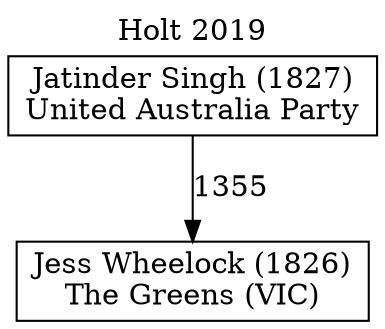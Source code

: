 // House preference flow
digraph "Jess Wheelock (1826)_Holt_2019" {
	graph [label="Holt 2019" labelloc=t mclimit=10]
	node [shape=box]
	"Jatinder Singh (1827)" [label="Jatinder Singh (1827)
United Australia Party"]
	"Jess Wheelock (1826)" [label="Jess Wheelock (1826)
The Greens (VIC)"]
	"Jatinder Singh (1827)" -> "Jess Wheelock (1826)" [label=1355]
}
